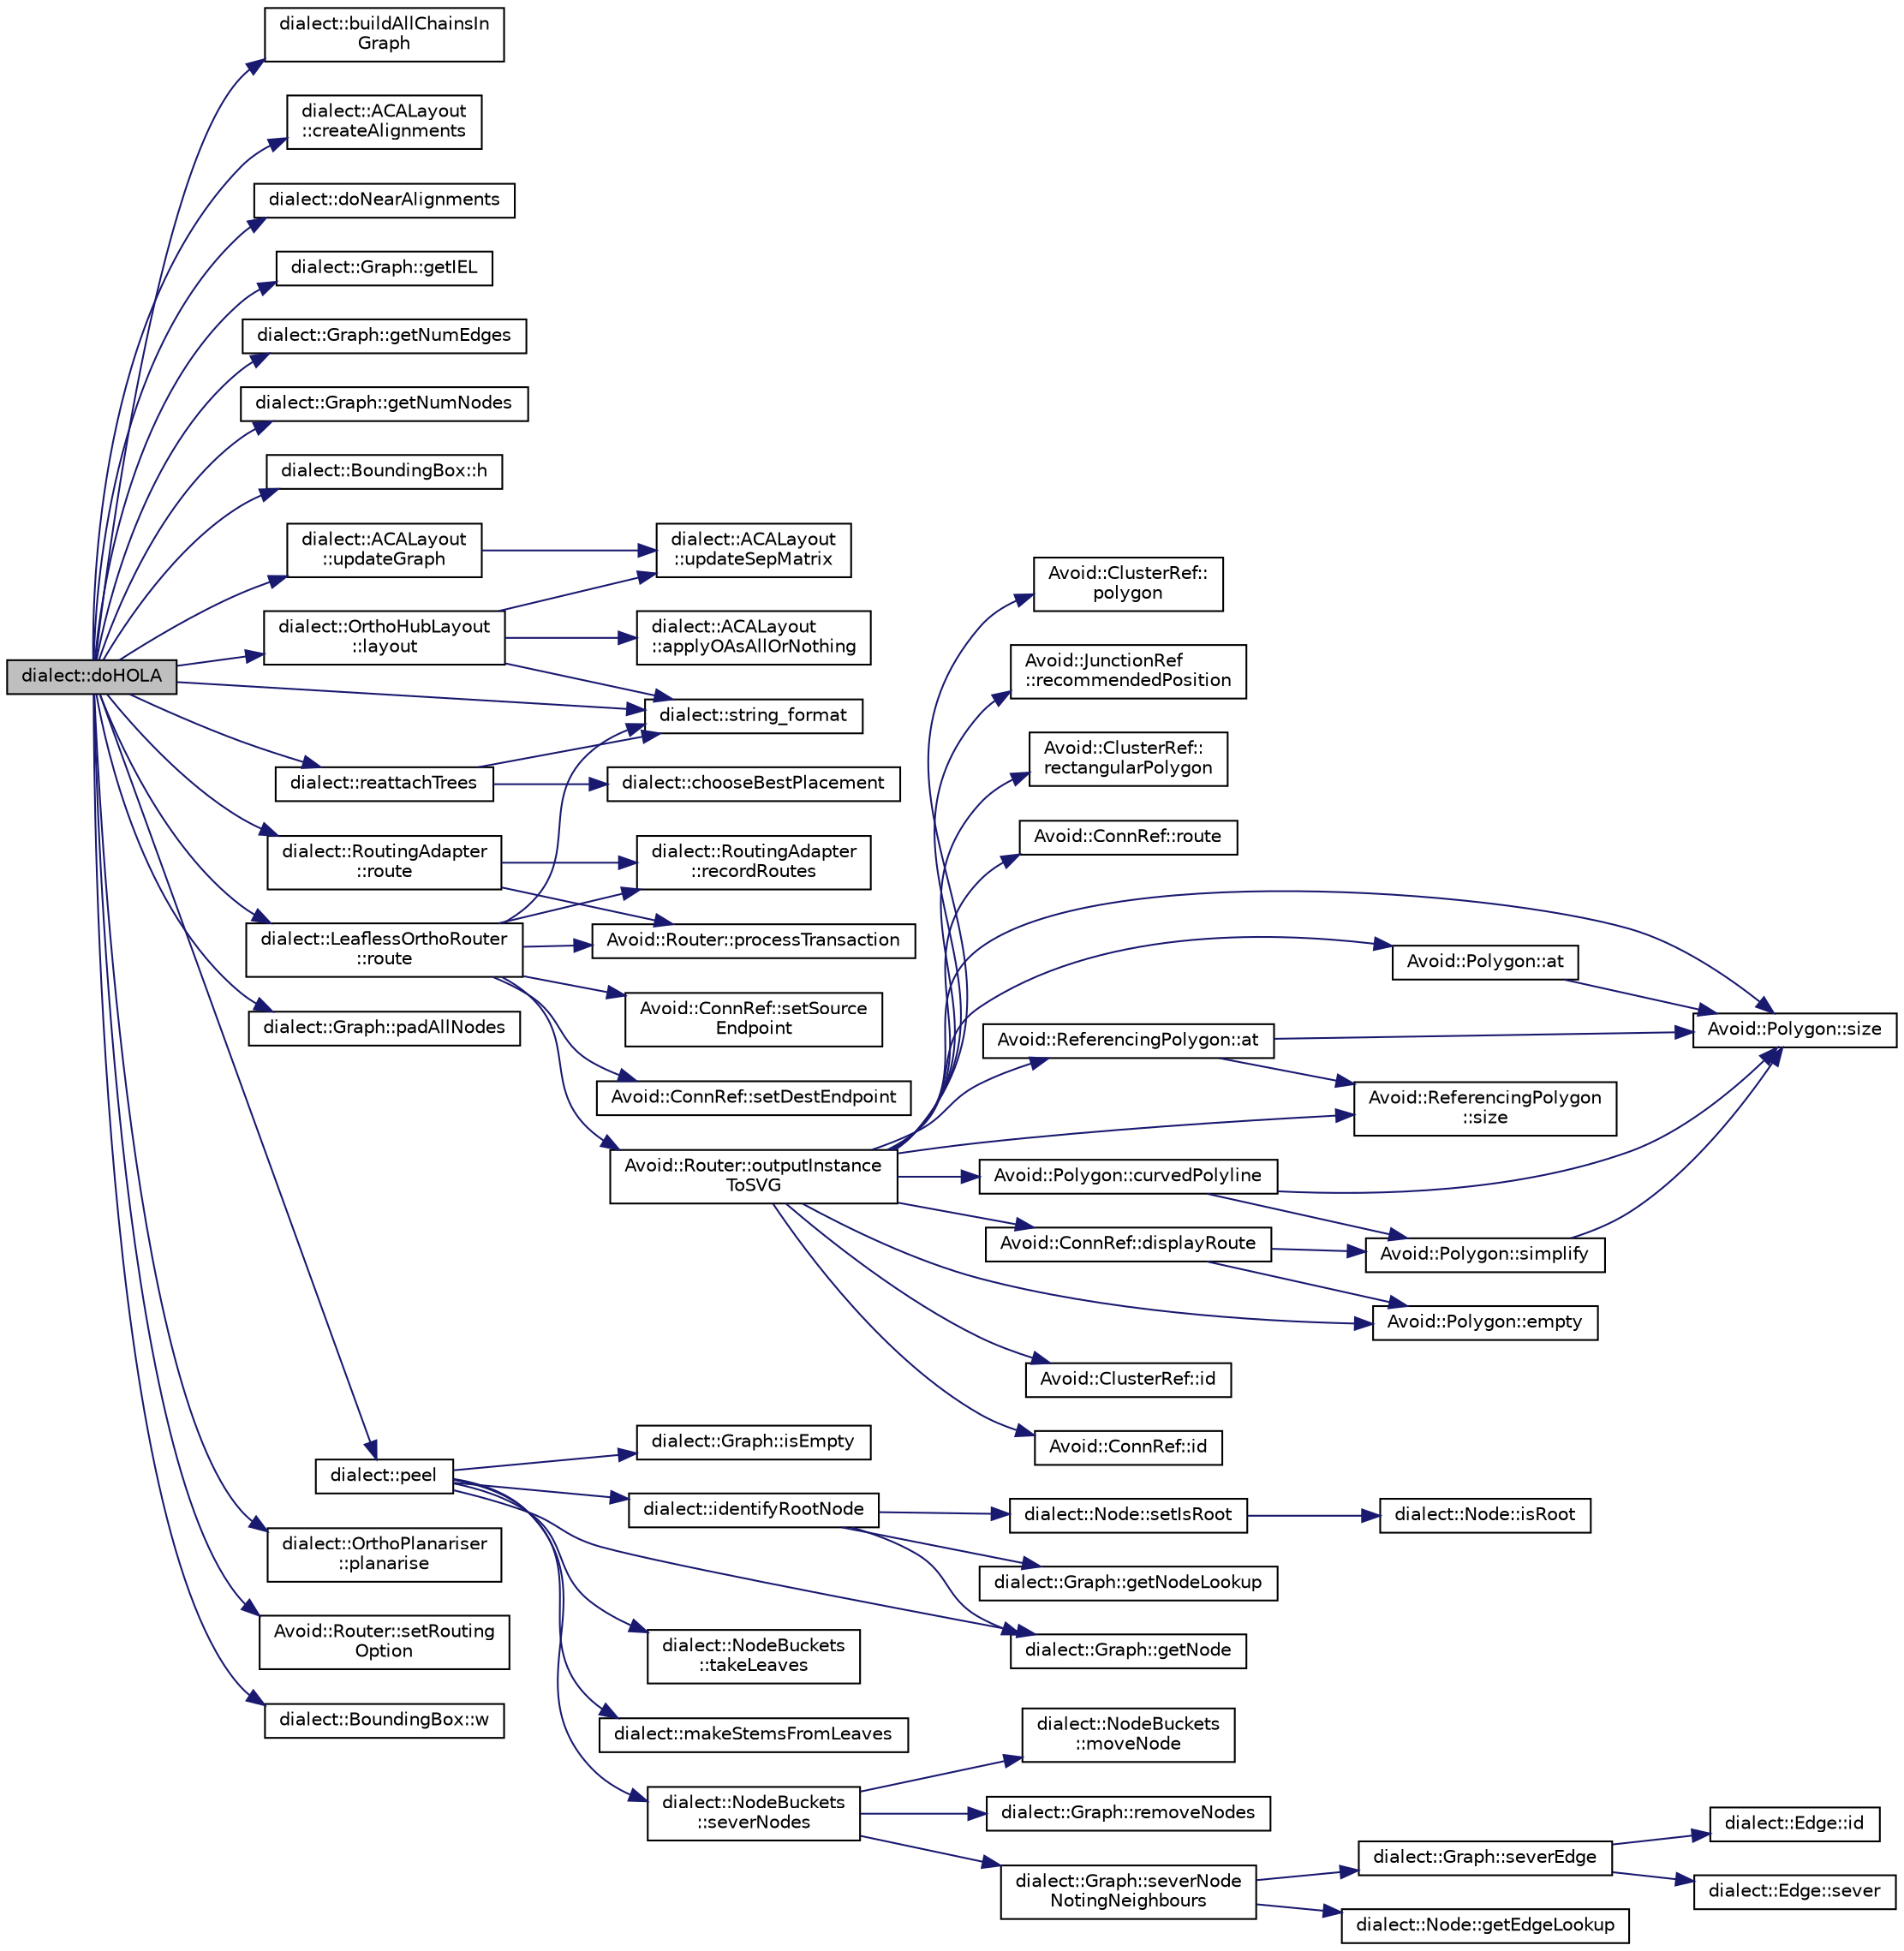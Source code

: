 digraph "dialect::doHOLA"
{
  edge [fontname="Helvetica",fontsize="10",labelfontname="Helvetica",labelfontsize="10"];
  node [fontname="Helvetica",fontsize="10",shape=record];
  rankdir="LR";
  Node10 [label="dialect::doHOLA",height=0.2,width=0.4,color="black", fillcolor="grey75", style="filled", fontcolor="black"];
  Node10 -> Node11 [color="midnightblue",fontsize="10",style="solid",fontname="Helvetica"];
  Node11 [label="dialect::buildAllChainsIn\lGraph",height=0.2,width=0.4,color="black", fillcolor="white", style="filled",URL="$namespacedialect.html#a78c126f4a90d9e38c4b00e85db20f8c7",tooltip="Convenience method to build all the chains and cycles in a graph. "];
  Node10 -> Node12 [color="midnightblue",fontsize="10",style="solid",fontname="Helvetica"];
  Node12 [label="dialect::ACALayout\l::createAlignments",height=0.2,width=0.4,color="black", fillcolor="white", style="filled",URL="$classdialect_1_1ACALayout.html#a0fc4364e821983142e55e978e33e29a2",tooltip="Creates alignments. "];
  Node10 -> Node13 [color="midnightblue",fontsize="10",style="solid",fontname="Helvetica"];
  Node13 [label="dialect::doNearAlignments",height=0.2,width=0.4,color="black", fillcolor="white", style="filled",URL="$namespacedialect.html#a0e008284e07fda0a6c7e60e1d501dfa9",tooltip="Look for nodes that are nearly aligned, and try to align them. "];
  Node10 -> Node14 [color="midnightblue",fontsize="10",style="solid",fontname="Helvetica"];
  Node14 [label="dialect::Graph::getIEL",height=0.2,width=0.4,color="black", fillcolor="white", style="filled",URL="$classdialect_1_1Graph.html#a0dbf008d97d5a6ad814778217d2da948",tooltip="Read the ideal edge length of this Graph. "];
  Node10 -> Node15 [color="midnightblue",fontsize="10",style="solid",fontname="Helvetica"];
  Node15 [label="dialect::Graph::getNumEdges",height=0.2,width=0.4,color="black", fillcolor="white", style="filled",URL="$classdialect_1_1Graph.html#abce986e93e2c1dd090a9cdfd924e0c99",tooltip="Say how many Edges there are in this Graph. "];
  Node10 -> Node16 [color="midnightblue",fontsize="10",style="solid",fontname="Helvetica"];
  Node16 [label="dialect::Graph::getNumNodes",height=0.2,width=0.4,color="black", fillcolor="white", style="filled",URL="$classdialect_1_1Graph.html#af941c70fd0d10fd6cad07f61434aec93",tooltip="Say how many Nodes there are in this Graph. "];
  Node10 -> Node17 [color="midnightblue",fontsize="10",style="solid",fontname="Helvetica"];
  Node17 [label="dialect::BoundingBox::h",height=0.2,width=0.4,color="black", fillcolor="white", style="filled",URL="$structdialect_1_1BoundingBox.html#a0c3a42869c020255f63dfce1a891066d",tooltip="Get the height of the box. "];
  Node10 -> Node18 [color="midnightblue",fontsize="10",style="solid",fontname="Helvetica"];
  Node18 [label="dialect::OrthoHubLayout\l::layout",height=0.2,width=0.4,color="black", fillcolor="white", style="filled",URL="$classdialect_1_1OrthoHubLayout.html#a0b9a6aa806f4ccf26b448aa67d7fed95",tooltip="Try to orthogonalise hubs. "];
  Node18 -> Node19 [color="midnightblue",fontsize="10",style="solid",fontname="Helvetica"];
  Node19 [label="dialect::ACALayout\l::applyOAsAllOrNothing",height=0.2,width=0.4,color="black", fillcolor="white", style="filled",URL="$classdialect_1_1ACALayout.html#ad64d1f3c84dcd313ab48e57f4788b026",tooltip="Creates all the requested alignments, or none if any is infeasible. "];
  Node18 -> Node20 [color="midnightblue",fontsize="10",style="solid",fontname="Helvetica"];
  Node20 [label="dialect::string_format",height=0.2,width=0.4,color="black", fillcolor="white", style="filled",URL="$namespacedialect.html#a7fdbc3f53251706e91936da1109bb644",tooltip="String formatting. "];
  Node18 -> Node21 [color="midnightblue",fontsize="10",style="solid",fontname="Helvetica"];
  Node21 [label="dialect::ACALayout\l::updateSepMatrix",height=0.2,width=0.4,color="black", fillcolor="white", style="filled",URL="$classdialect_1_1ACALayout.html#afb9467554d9931aee36e5825d4a574fb",tooltip="Update the SepMatrix of the Graph on which this ACALayout was built (if any). "];
  Node10 -> Node22 [color="midnightblue",fontsize="10",style="solid",fontname="Helvetica"];
  Node22 [label="dialect::Graph::padAllNodes",height=0.2,width=0.4,color="black", fillcolor="white", style="filled",URL="$classdialect_1_1Graph.html#a955bdc479f10b59c0b53e3cf1e8f1aeb",tooltip="Add padding to all ndoes. "];
  Node10 -> Node23 [color="midnightblue",fontsize="10",style="solid",fontname="Helvetica"];
  Node23 [label="dialect::peel",height=0.2,width=0.4,color="black", fillcolor="white", style="filled",URL="$namespacedialect.html#a29b1d1583bf8668dde5e0252a2205eb1",tooltip="Perform the \"peeling\" process, in which the exterior trees are removed from the given Graph..."];
  Node23 -> Node24 [color="midnightblue",fontsize="10",style="solid",fontname="Helvetica"];
  Node24 [label="dialect::NodeBuckets\l::takeLeaves",height=0.2,width=0.4,color="black", fillcolor="white", style="filled",URL="$structdialect_1_1NodeBuckets.html#a1058d0a33849b95a75ea5ee17ba979a4",tooltip="Return a copy of the bucket of leaves, and clear the latter. "];
  Node23 -> Node25 [color="midnightblue",fontsize="10",style="solid",fontname="Helvetica"];
  Node25 [label="dialect::makeStemsFromLeaves",height=0.2,width=0.4,color="black", fillcolor="white", style="filled",URL="$namespacedialect.html#a7e4dc6aea10cd3c086f57c1be3960aeb",tooltip="Make a Stem object to represent each leaf. "];
  Node23 -> Node26 [color="midnightblue",fontsize="10",style="solid",fontname="Helvetica"];
  Node26 [label="dialect::NodeBuckets\l::severNodes",height=0.2,width=0.4,color="black", fillcolor="white", style="filled",URL="$structdialect_1_1NodeBuckets.html#a7cba81f7da5c12fe1cad7c3b5173e556",tooltip="Sever the given Nodes from our Graph. "];
  Node26 -> Node27 [color="midnightblue",fontsize="10",style="solid",fontname="Helvetica"];
  Node27 [label="dialect::Graph::severNode\lNotingNeighbours",height=0.2,width=0.4,color="black", fillcolor="white", style="filled",URL="$classdialect_1_1Graph.html#ad6434fe1d4f4fce48f5cd88bb943606c",tooltip="Like severNode but also returns a vector of all Nodes that were neighbours before severing..."];
  Node27 -> Node28 [color="midnightblue",fontsize="10",style="solid",fontname="Helvetica"];
  Node28 [label="dialect::Node::getEdgeLookup",height=0.2,width=0.4,color="black", fillcolor="white", style="filled",URL="$classdialect_1_1Node.html#ab82a623cf2c0d97bfb3206b1b5d656f3",tooltip="Read-only access to this Node&#39;s lookup map for Edges by their ID. "];
  Node27 -> Node29 [color="midnightblue",fontsize="10",style="solid",fontname="Helvetica"];
  Node29 [label="dialect::Graph::severEdge",height=0.2,width=0.4,color="black", fillcolor="white", style="filled",URL="$classdialect_1_1Graph.html#a86f8762c5ddfdad4c934285da5bd4933",tooltip="Sever an Edge in this Graph. "];
  Node29 -> Node30 [color="midnightblue",fontsize="10",style="solid",fontname="Helvetica"];
  Node30 [label="dialect::Edge::sever",height=0.2,width=0.4,color="black", fillcolor="white", style="filled",URL="$classdialect_1_1Edge.html#a04fbe3f536a380fc6d70bcb09728ca08",tooltip="\"Sever\" this Edge, i.e. remove it from the Nodes to which it is attached. "];
  Node29 -> Node31 [color="midnightblue",fontsize="10",style="solid",fontname="Helvetica"];
  Node31 [label="dialect::Edge::id",height=0.2,width=0.4,color="black", fillcolor="white", style="filled",URL="$classdialect_1_1Edge.html#ab3e603f70b854af7f69b12bcb7a06de4",tooltip="Access the unique ID of this instance. "];
  Node26 -> Node32 [color="midnightblue",fontsize="10",style="solid",fontname="Helvetica"];
  Node32 [label="dialect::NodeBuckets\l::moveNode",height=0.2,width=0.4,color="black", fillcolor="white", style="filled",URL="$structdialect_1_1NodeBuckets.html#a39f69438d390511f0a13edab602adcad",tooltip="Move a node from one bucket to another. "];
  Node26 -> Node33 [color="midnightblue",fontsize="10",style="solid",fontname="Helvetica"];
  Node33 [label="dialect::Graph::removeNodes",height=0.2,width=0.4,color="black", fillcolor="white", style="filled",URL="$classdialect_1_1Graph.html#a6e23356b35518e9fd3ca93e3b6dd555a",tooltip="Remove several Nodes from this Graph. "];
  Node23 -> Node34 [color="midnightblue",fontsize="10",style="solid",fontname="Helvetica"];
  Node34 [label="dialect::Graph::isEmpty",height=0.2,width=0.4,color="black", fillcolor="white", style="filled",URL="$classdialect_1_1Graph.html#ac4e10d13edd049dd2da80ea986b76fe9",tooltip="Say whether the Graph is empty, meaning that it has no Nodes. "];
  Node23 -> Node35 [color="midnightblue",fontsize="10",style="solid",fontname="Helvetica"];
  Node35 [label="dialect::identifyRootNode",height=0.2,width=0.4,color="black", fillcolor="white", style="filled",URL="$namespacedialect.html#a348cb1a0dfe6202d4ff711029a4ccf8e",tooltip="Mark as \"root\" the PeeledNode having largest serial number. "];
  Node35 -> Node36 [color="midnightblue",fontsize="10",style="solid",fontname="Helvetica"];
  Node36 [label="dialect::Graph::getNodeLookup",height=0.2,width=0.4,color="black", fillcolor="white", style="filled",URL="$classdialect_1_1Graph.html#a5467080616423cac88b67242aedf0949",tooltip="Read-only access to this Graph&#39;s lookup map for Nodes by their ID. "];
  Node35 -> Node37 [color="midnightblue",fontsize="10",style="solid",fontname="Helvetica"];
  Node37 [label="dialect::Graph::getNode",height=0.2,width=0.4,color="black", fillcolor="white", style="filled",URL="$classdialect_1_1Graph.html#a0adf4a0dc63a42b8196f3864d1d31e04",tooltip="Look up a Node by ID. "];
  Node35 -> Node38 [color="midnightblue",fontsize="10",style="solid",fontname="Helvetica"];
  Node38 [label="dialect::Node::setIsRoot",height=0.2,width=0.4,color="black", fillcolor="white", style="filled",URL="$classdialect_1_1Node.html#a5463ea8526de6f00794156ae79f8226b",tooltip="Say whether this Node is a root. This is useful when working with trees, and can be safely ignored wh..."];
  Node38 -> Node39 [color="midnightblue",fontsize="10",style="solid",fontname="Helvetica"];
  Node39 [label="dialect::Node::isRoot",height=0.2,width=0.4,color="black", fillcolor="white", style="filled",URL="$classdialect_1_1Node.html#ac9a5e3dbde4ca97e31486de74305f101",tooltip="Check whether this Node has been marked as being a root. This is useful when working with trees..."];
  Node23 -> Node37 [color="midnightblue",fontsize="10",style="solid",fontname="Helvetica"];
  Node10 -> Node40 [color="midnightblue",fontsize="10",style="solid",fontname="Helvetica"];
  Node40 [label="dialect::OrthoPlanariser\l::planarise",height=0.2,width=0.4,color="black", fillcolor="white", style="filled",URL="$classdialect_1_1OrthoPlanariser.html#a9bd66fa7b2d08e447741fdbc590d1167",tooltip="Compute a planarisation of the given Graph. "];
  Node10 -> Node41 [color="midnightblue",fontsize="10",style="solid",fontname="Helvetica"];
  Node41 [label="dialect::reattachTrees",height=0.2,width=0.4,color="black", fillcolor="white", style="filled",URL="$namespacedialect.html#a9d325ef46ea3385428712f16fedf71ef",tooltip="Given a planar orthogonal core, and the corresponding Trees (as resulting from the peeling process)..."];
  Node41 -> Node42 [color="midnightblue",fontsize="10",style="solid",fontname="Helvetica"];
  Node42 [label="dialect::chooseBestPlacement",height=0.2,width=0.4,color="black", fillcolor="white", style="filled",URL="$namespacedialect.html#a74c07364fd697fc53a40c3dd7099ed95",tooltip="Choose the best TreePlacement from among a list of alternatives. "];
  Node41 -> Node20 [color="midnightblue",fontsize="10",style="solid",fontname="Helvetica"];
  Node10 -> Node43 [color="midnightblue",fontsize="10",style="solid",fontname="Helvetica"];
  Node43 [label="dialect::RoutingAdapter\l::route",height=0.2,width=0.4,color="black", fillcolor="white", style="filled",URL="$structdialect_1_1RoutingAdapter.html#a017c2b77ed6ad722dc6e18435969a58b",tooltip="Do the routing. "];
  Node43 -> Node44 [color="midnightblue",fontsize="10",style="solid",fontname="Helvetica"];
  Node44 [label="Avoid::Router::processTransaction",height=0.2,width=0.4,color="black", fillcolor="white", style="filled",URL="$classAvoid_1_1Router.html#ac4497126d8d4c76a122af565260941fc",tooltip="Finishes the current transaction and processes all the queued object changes efficiently. "];
  Node43 -> Node45 [color="midnightblue",fontsize="10",style="solid",fontname="Helvetica"];
  Node45 [label="dialect::RoutingAdapter\l::recordRoutes",height=0.2,width=0.4,color="black", fillcolor="white", style="filled",URL="$structdialect_1_1RoutingAdapter.html#a72d4d8abc45334d96c84e6cfba985ffe",tooltip="Record the routes in the Edges. "];
  Node10 -> Node46 [color="midnightblue",fontsize="10",style="solid",fontname="Helvetica"];
  Node46 [label="dialect::LeaflessOrthoRouter\l::route",height=0.2,width=0.4,color="black", fillcolor="white", style="filled",URL="$classdialect_1_1LeaflessOrthoRouter.html#af58e911020f19a144303fc01e5b8c35e",tooltip="Do the routing. "];
  Node46 -> Node20 [color="midnightblue",fontsize="10",style="solid",fontname="Helvetica"];
  Node46 -> Node47 [color="midnightblue",fontsize="10",style="solid",fontname="Helvetica"];
  Node47 [label="Avoid::Router::outputInstance\lToSVG",height=0.2,width=0.4,color="black", fillcolor="white", style="filled",URL="$classAvoid_1_1Router.html#a458aae2d6447e0958e4916a8c29bbb47",tooltip="Generates an SVG file containing debug output and code that can be used to regenerate the instance..."];
  Node47 -> Node48 [color="midnightblue",fontsize="10",style="solid",fontname="Helvetica"];
  Node48 [label="Avoid::Polygon::at",height=0.2,width=0.4,color="black", fillcolor="white", style="filled",URL="$classAvoid_1_1Polygon.html#ab2772d0cf1d0aad817a9814e20fce5ab",tooltip="Returns a specific point in the polygon. "];
  Node48 -> Node49 [color="midnightblue",fontsize="10",style="solid",fontname="Helvetica"];
  Node49 [label="Avoid::Polygon::size",height=0.2,width=0.4,color="black", fillcolor="white", style="filled",URL="$classAvoid_1_1Polygon.html#a2f9e9c8c78407eefbde944e663d9711e",tooltip="Returns the number of points in this polygon. "];
  Node47 -> Node50 [color="midnightblue",fontsize="10",style="solid",fontname="Helvetica"];
  Node50 [label="Avoid::ReferencingPolygon::at",height=0.2,width=0.4,color="black", fillcolor="white", style="filled",URL="$classAvoid_1_1ReferencingPolygon.html#a168bb0af7ba4147861f6b326d088da71",tooltip="Returns a specific point in the polygon. "];
  Node50 -> Node49 [color="midnightblue",fontsize="10",style="solid",fontname="Helvetica"];
  Node50 -> Node51 [color="midnightblue",fontsize="10",style="solid",fontname="Helvetica"];
  Node51 [label="Avoid::ReferencingPolygon\l::size",height=0.2,width=0.4,color="black", fillcolor="white", style="filled",URL="$classAvoid_1_1ReferencingPolygon.html#a1dde474f3703dfe854768d5857a94067",tooltip="Returns the number of points in this polygon. "];
  Node47 -> Node52 [color="midnightblue",fontsize="10",style="solid",fontname="Helvetica"];
  Node52 [label="Avoid::Polygon::curvedPolyline",height=0.2,width=0.4,color="black", fillcolor="white", style="filled",URL="$classAvoid_1_1Polygon.html#a35ab2aa804cc40ae127e0641e254d268",tooltip="Returns a curved approximation of this multi-segment PolyLine, with the corners replaced by smooth Be..."];
  Node52 -> Node53 [color="midnightblue",fontsize="10",style="solid",fontname="Helvetica"];
  Node53 [label="Avoid::Polygon::simplify",height=0.2,width=0.4,color="black", fillcolor="white", style="filled",URL="$classAvoid_1_1Polygon.html#a2d3a0deb96bbff214b7035e481f0f0e8",tooltip="Returns a simplified Polyline, where all collinear line segments have been collapsed down into single..."];
  Node53 -> Node49 [color="midnightblue",fontsize="10",style="solid",fontname="Helvetica"];
  Node52 -> Node49 [color="midnightblue",fontsize="10",style="solid",fontname="Helvetica"];
  Node47 -> Node54 [color="midnightblue",fontsize="10",style="solid",fontname="Helvetica"];
  Node54 [label="Avoid::ConnRef::displayRoute",height=0.2,width=0.4,color="black", fillcolor="white", style="filled",URL="$classAvoid_1_1ConnRef.html#ab7462cd69bd1d2c4dd318119558b4a94",tooltip="Returns a reference to the current display version of the route for the connector. "];
  Node54 -> Node55 [color="midnightblue",fontsize="10",style="solid",fontname="Helvetica"];
  Node55 [label="Avoid::Polygon::empty",height=0.2,width=0.4,color="black", fillcolor="white", style="filled",URL="$classAvoid_1_1Polygon.html#a477d0e8e93509d7955d1f4b4ca0abb0d",tooltip="Returns true if this polygon is empty. "];
  Node54 -> Node53 [color="midnightblue",fontsize="10",style="solid",fontname="Helvetica"];
  Node47 -> Node55 [color="midnightblue",fontsize="10",style="solid",fontname="Helvetica"];
  Node47 -> Node56 [color="midnightblue",fontsize="10",style="solid",fontname="Helvetica"];
  Node56 [label="Avoid::ClusterRef::id",height=0.2,width=0.4,color="black", fillcolor="white", style="filled",URL="$classAvoid_1_1ClusterRef.html#a7a25b0c34cdad039906693265a9caac8",tooltip="Returns the ID of this cluster. "];
  Node47 -> Node57 [color="midnightblue",fontsize="10",style="solid",fontname="Helvetica"];
  Node57 [label="Avoid::ConnRef::id",height=0.2,width=0.4,color="black", fillcolor="white", style="filled",URL="$classAvoid_1_1ConnRef.html#a053841a1fdef00b1e90f20f563e1c259",tooltip="Returns the ID of this connector. "];
  Node47 -> Node58 [color="midnightblue",fontsize="10",style="solid",fontname="Helvetica"];
  Node58 [label="Avoid::ClusterRef::\lpolygon",height=0.2,width=0.4,color="black", fillcolor="white", style="filled",URL="$classAvoid_1_1ClusterRef.html#acd1fa20b079253d53d27abf50d2a8933",tooltip="Returns a reference to the polygon boundary of this cluster. "];
  Node47 -> Node59 [color="midnightblue",fontsize="10",style="solid",fontname="Helvetica"];
  Node59 [label="Avoid::JunctionRef\l::recommendedPosition",height=0.2,width=0.4,color="black", fillcolor="white", style="filled",URL="$classAvoid_1_1JunctionRef.html#a5b376e38102c5e4c9b625be21a9e46d5",tooltip="Returns a recommended position for the junction based on improving hyperedge routes. This value will be set during routing when the improveHyperedgeRoutesMovingJunctions router option is set (the default). "];
  Node47 -> Node60 [color="midnightblue",fontsize="10",style="solid",fontname="Helvetica"];
  Node60 [label="Avoid::ClusterRef::\lrectangularPolygon",height=0.2,width=0.4,color="black", fillcolor="white", style="filled",URL="$classAvoid_1_1ClusterRef.html#af7877b59ea4cb2939047f785382f8008",tooltip="Returns a reference to the rectangular boundary of this cluster. "];
  Node47 -> Node61 [color="midnightblue",fontsize="10",style="solid",fontname="Helvetica"];
  Node61 [label="Avoid::ConnRef::route",height=0.2,width=0.4,color="black", fillcolor="white", style="filled",URL="$classAvoid_1_1ConnRef.html#a0d90245fbe772d30723bd578efa3a45d",tooltip="Returns a reference to the current raw \"debug\" route for the connector. "];
  Node47 -> Node49 [color="midnightblue",fontsize="10",style="solid",fontname="Helvetica"];
  Node47 -> Node51 [color="midnightblue",fontsize="10",style="solid",fontname="Helvetica"];
  Node46 -> Node44 [color="midnightblue",fontsize="10",style="solid",fontname="Helvetica"];
  Node46 -> Node45 [color="midnightblue",fontsize="10",style="solid",fontname="Helvetica"];
  Node46 -> Node62 [color="midnightblue",fontsize="10",style="solid",fontname="Helvetica"];
  Node62 [label="Avoid::ConnRef::setSource\lEndpoint",height=0.2,width=0.4,color="black", fillcolor="white", style="filled",URL="$classAvoid_1_1ConnRef.html#a45ab41f9847a610ba17a326cd05cb266",tooltip="Sets just a new source endpoint for this connector. "];
  Node46 -> Node63 [color="midnightblue",fontsize="10",style="solid",fontname="Helvetica"];
  Node63 [label="Avoid::ConnRef::setDestEndpoint",height=0.2,width=0.4,color="black", fillcolor="white", style="filled",URL="$classAvoid_1_1ConnRef.html#a7b216c9aa42811f1f2786adbda84f02e",tooltip="Sets just a new destination endpoint for this connector. "];
  Node10 -> Node64 [color="midnightblue",fontsize="10",style="solid",fontname="Helvetica"];
  Node64 [label="Avoid::Router::setRouting\lOption",height=0.2,width=0.4,color="black", fillcolor="white", style="filled",URL="$classAvoid_1_1Router.html#a09f057f6d101f010588c9022893c9ac1",tooltip="Turn specific routing options on or off. "];
  Node10 -> Node20 [color="midnightblue",fontsize="10",style="solid",fontname="Helvetica"];
  Node10 -> Node65 [color="midnightblue",fontsize="10",style="solid",fontname="Helvetica"];
  Node65 [label="dialect::ACALayout\l::updateGraph",height=0.2,width=0.4,color="black", fillcolor="white", style="filled",URL="$classdialect_1_1ACALayout.html#ad8987f21eba0008c7f43ecbbc6b961fd",tooltip="For forward compatibility (i.e. with Graphs), we offer a convenience method to update the Graph (when..."];
  Node65 -> Node21 [color="midnightblue",fontsize="10",style="solid",fontname="Helvetica"];
  Node10 -> Node66 [color="midnightblue",fontsize="10",style="solid",fontname="Helvetica"];
  Node66 [label="dialect::BoundingBox::w",height=0.2,width=0.4,color="black", fillcolor="white", style="filled",URL="$structdialect_1_1BoundingBox.html#a467c0c9f4464e66abdc2eb342f3f7c57",tooltip="Get the width of the box. "];
}
